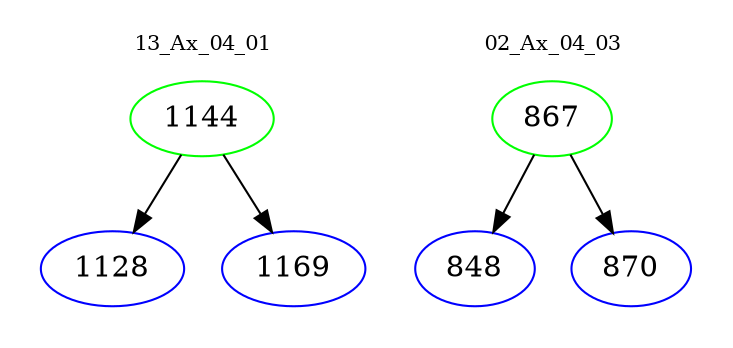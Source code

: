 digraph{
subgraph cluster_0 {
color = white
label = "13_Ax_04_01";
fontsize=10;
T0_1144 [label="1144", color="green"]
T0_1144 -> T0_1128 [color="black"]
T0_1128 [label="1128", color="blue"]
T0_1144 -> T0_1169 [color="black"]
T0_1169 [label="1169", color="blue"]
}
subgraph cluster_1 {
color = white
label = "02_Ax_04_03";
fontsize=10;
T1_867 [label="867", color="green"]
T1_867 -> T1_848 [color="black"]
T1_848 [label="848", color="blue"]
T1_867 -> T1_870 [color="black"]
T1_870 [label="870", color="blue"]
}
}
